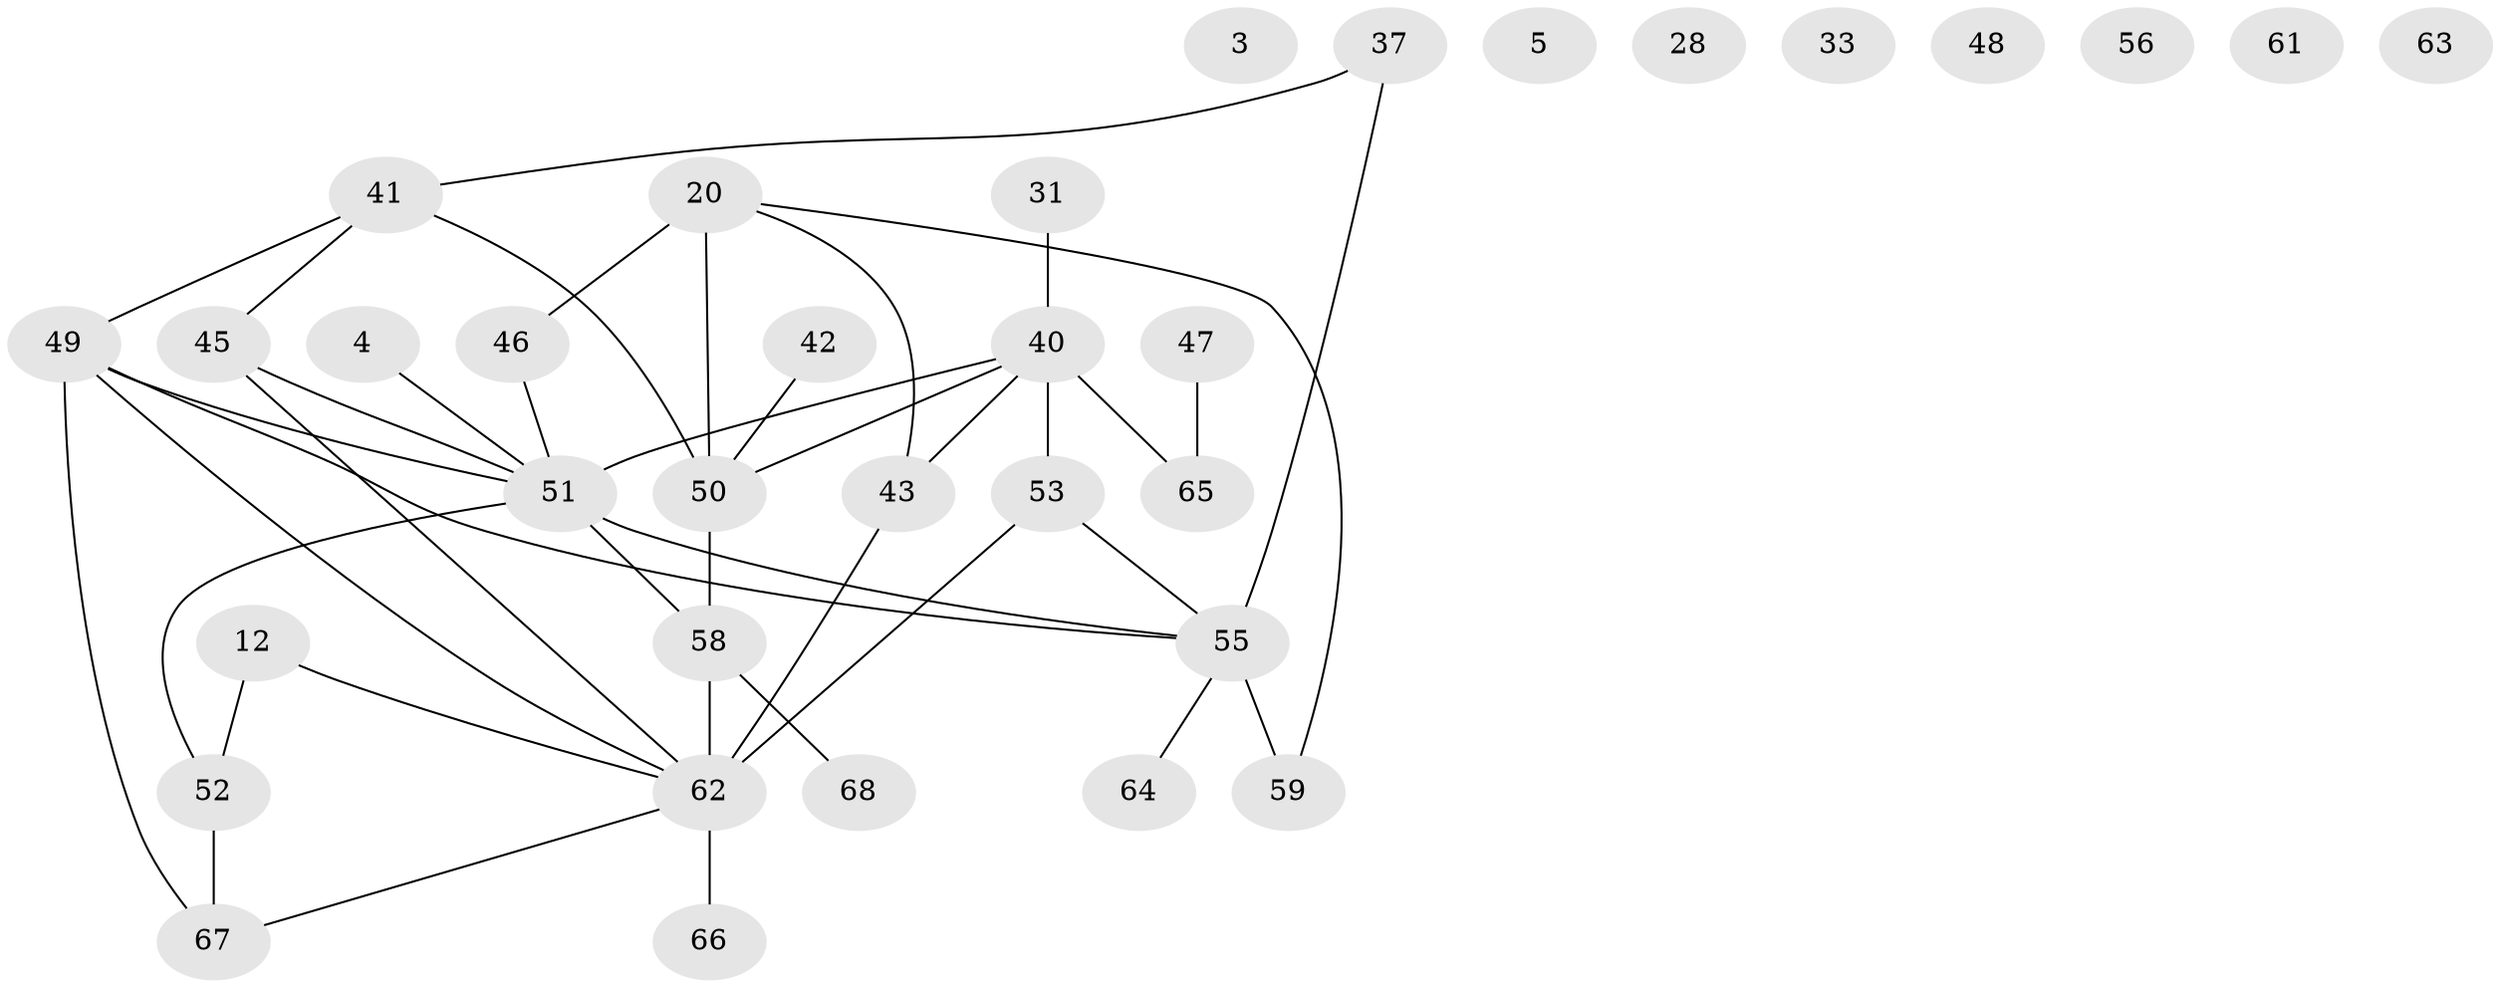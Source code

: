 // original degree distribution, {6: 0.029411764705882353, 4: 0.11764705882352941, 0: 0.08823529411764706, 1: 0.20588235294117646, 3: 0.17647058823529413, 2: 0.23529411764705882, 5: 0.14705882352941177}
// Generated by graph-tools (version 1.1) at 2025/43/03/04/25 21:43:22]
// undirected, 34 vertices, 41 edges
graph export_dot {
graph [start="1"]
  node [color=gray90,style=filled];
  3;
  4;
  5;
  12;
  20;
  28;
  31;
  33;
  37;
  40 [super="+15+34+19+21+27"];
  41 [super="+6"];
  42;
  43 [super="+9+26"];
  45 [super="+38+44"];
  46 [super="+39"];
  47 [super="+18"];
  48;
  49 [super="+1"];
  50 [super="+13"];
  51 [super="+11+14"];
  52;
  53;
  55 [super="+30+25"];
  56 [super="+32"];
  58 [super="+7"];
  59;
  61 [super="+29"];
  62 [super="+35+60+57"];
  63;
  64;
  65 [super="+22"];
  66 [super="+16"];
  67 [super="+24+36"];
  68;
  4 -- 51;
  12 -- 52;
  12 -- 62;
  20 -- 46 [weight=2];
  20 -- 50;
  20 -- 59;
  20 -- 43;
  31 -- 40;
  37 -- 41;
  37 -- 55 [weight=2];
  40 -- 51;
  40 -- 53;
  40 -- 50 [weight=2];
  40 -- 43 [weight=2];
  40 -- 65;
  41 -- 45;
  41 -- 49 [weight=2];
  41 -- 50 [weight=2];
  42 -- 50;
  43 -- 62 [weight=2];
  45 -- 51;
  45 -- 62;
  46 -- 51;
  47 -- 65;
  49 -- 51 [weight=2];
  49 -- 67;
  49 -- 55;
  49 -- 62;
  50 -- 58 [weight=2];
  51 -- 52;
  51 -- 55;
  51 -- 58;
  52 -- 67 [weight=2];
  53 -- 55;
  53 -- 62 [weight=2];
  55 -- 59 [weight=2];
  55 -- 64;
  58 -- 68;
  58 -- 62 [weight=2];
  62 -- 67;
  62 -- 66;
}
